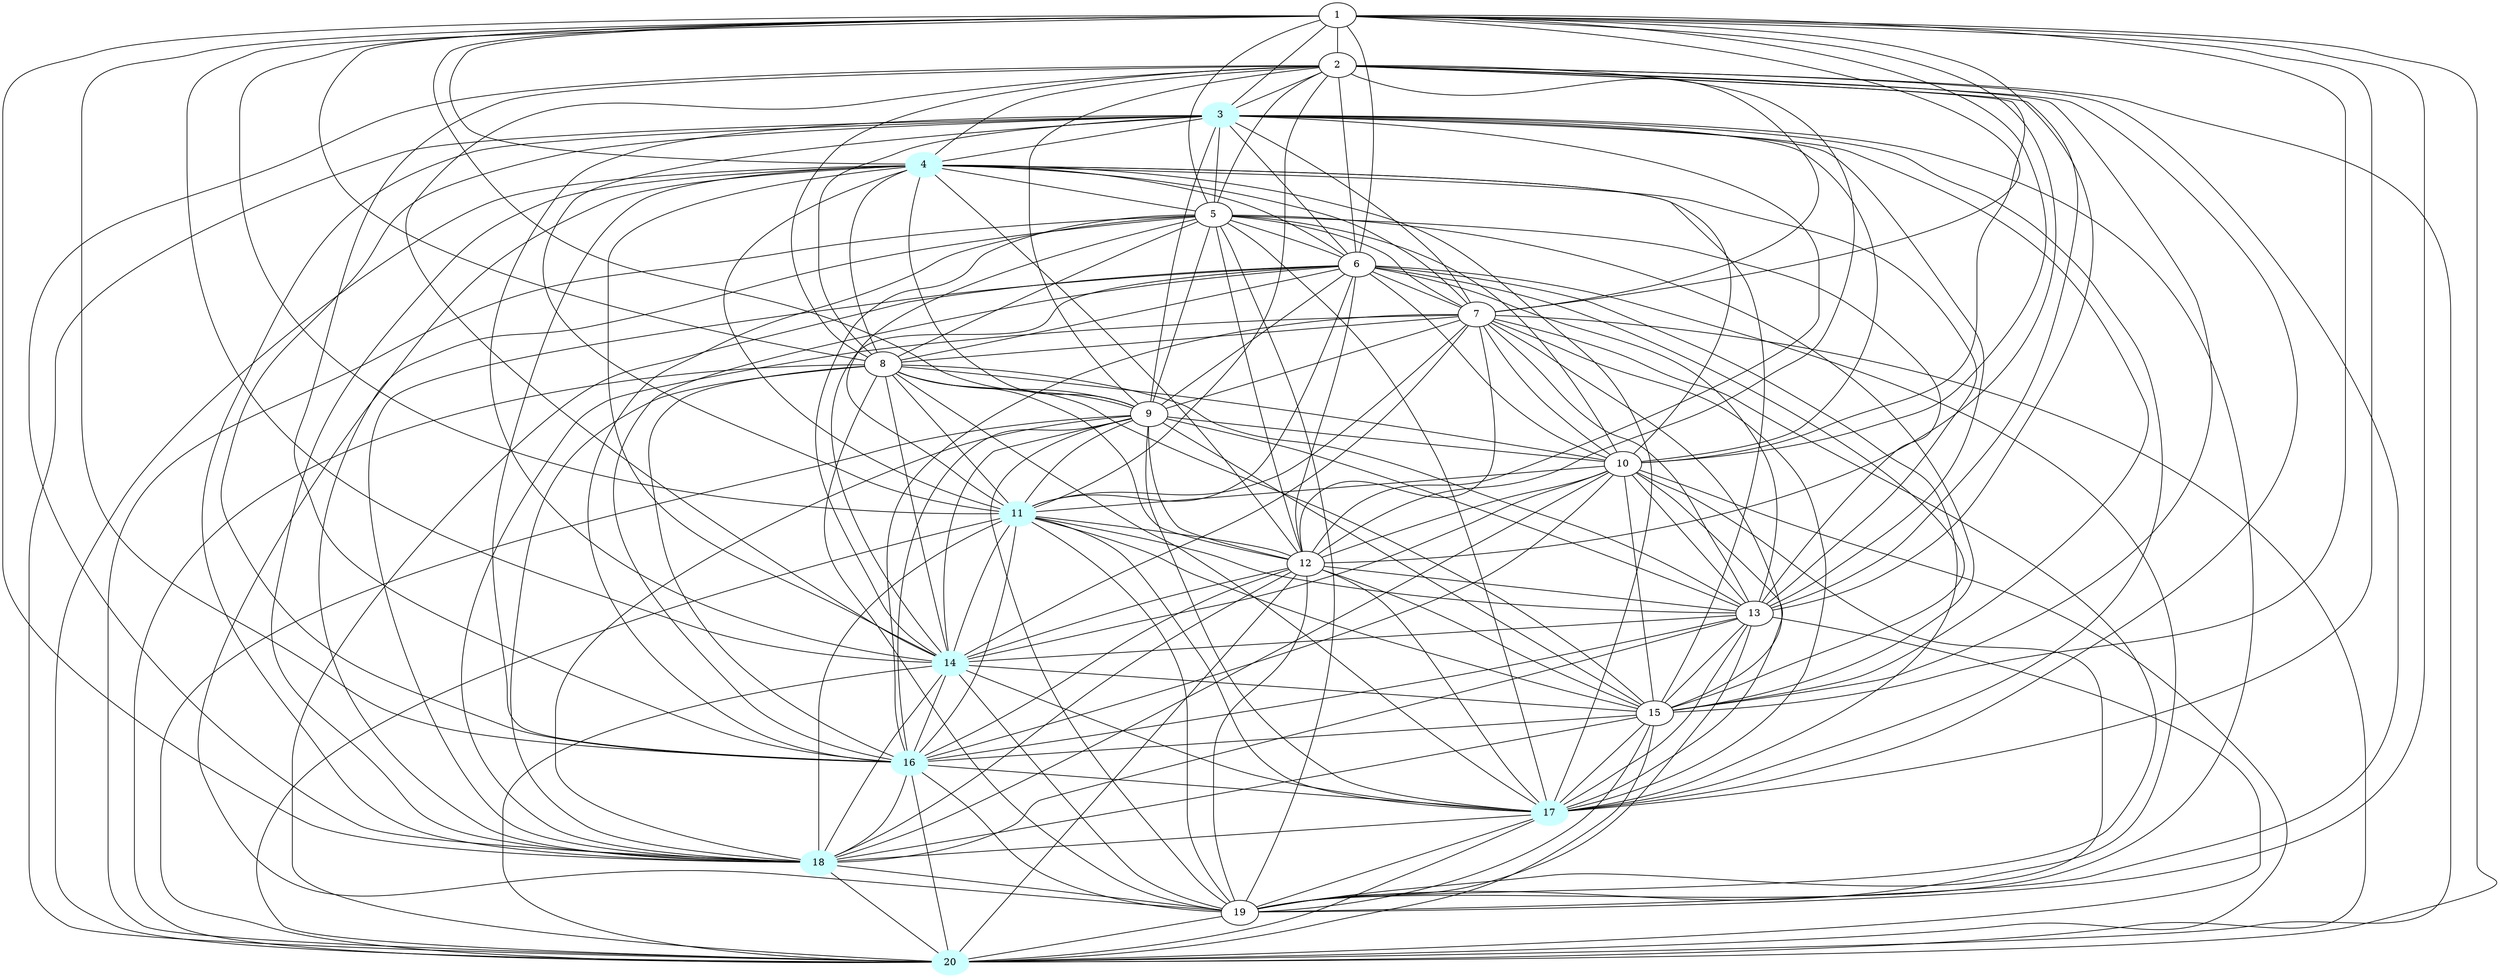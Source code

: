graph G {
    3 [style=filled, color="#CCFFFF"];
    4 [style=filled, color="#CCFFFF"];
    11 [style=filled, color="#CCFFFF"];
    14 [style=filled, color="#CCFFFF"];
    16 [style=filled, color="#CCFFFF"];
    17 [style=filled, color="#CCFFFF"];
    18 [style=filled, color="#CCFFFF"];
    20 [style=filled, color="#CCFFFF"];
    1 -- 2 [len= 3]
    1 -- 3 [len= 4]
    1 -- 4 [len= 4]
    1 -- 5 [len= 5]
    1 -- 6 [len= 5]
    1 -- 7 [len= 5]
    1 -- 8 [len= 3]
    1 -- 9 [len= 4]
    1 -- 10 [len= 3]
    1 -- 11 [len= 4]
    1 -- 12 [len= 4]
    1 -- 13 [len= 4]
    1 -- 14 [len= 3]
    1 -- 15 [len= 4]
    1 -- 16 [len= 4]
    1 -- 17 [len= 3]
    1 -- 18 [len= 4]
    1 -- 19 [len= 4]
    1 -- 20 [len= 3]
    2 -- 3 [len= 3]
    2 -- 4 [len= 3]
    2 -- 5 [len= 5]
    2 -- 6 [len= 5]
    2 -- 7 [len= 5]
    2 -- 8 [len= 3]
    2 -- 9 [len= 4]
    2 -- 10 [len= 4]
    2 -- 11 [len= 4]
    2 -- 12 [len= 3]
    2 -- 13 [len= 4]
    2 -- 14 [len= 3]
    2 -- 15 [len= 4]
    2 -- 16 [len= 4]
    2 -- 17 [len= 4]
    2 -- 18 [len= 4]
    2 -- 19 [len= 3]
    2 -- 20 [len= 3]
    3 -- 4 [len= 4]
    3 -- 5 [len= 5]
    3 -- 6 [len= 5]
    3 -- 7 [len= 5]
    3 -- 8 [len= 4]
    3 -- 9 [len= 4]
    3 -- 10 [len= 3]
    3 -- 11 [len= 3]
    3 -- 12 [len= 4]
    3 -- 13 [len= 4]
    3 -- 14 [len= 3]
    3 -- 15 [len= 3]
    3 -- 16 [len= 4]
    3 -- 17 [len= 4]
    3 -- 18 [len= 3]
    3 -- 19 [len= 4]
    3 -- 20 [len= 3]
    4 -- 5 [len= 5]
    4 -- 6 [len= 5]
    4 -- 7 [len= 4]
    4 -- 8 [len= 4]
    4 -- 9 [len= 4]
    4 -- 10 [len= 4]
    4 -- 11 [len= 4]
    4 -- 12 [len= 4]
    4 -- 13 [len= 3]
    4 -- 14 [len= 3]
    4 -- 15 [len= 4]
    4 -- 16 [len= 4]
    4 -- 17 [len= 3]
    4 -- 18 [len= 3]
    4 -- 19 [len= 4]
    4 -- 20 [len= 3]
    5 -- 6 [len= 5]
    5 -- 7 [len= 5]
    5 -- 8 [len= 5]
    5 -- 9 [len= 4]
    5 -- 10 [len= 4]
    5 -- 11 [len= 4]
    5 -- 12 [len= 4]
    5 -- 13 [len= 5]
    5 -- 14 [len= 5]
    5 -- 15 [len= 4]
    5 -- 16 [len= 4]
    5 -- 17 [len= 5]
    5 -- 18 [len= 5]
    5 -- 19 [len= 5]
    5 -- 20 [len= 4]
    6 -- 7 [len= 5]
    6 -- 8 [len= 5]
    6 -- 9 [len= 5]
    6 -- 10 [len= 4]
    6 -- 11 [len= 5]
    6 -- 12 [len= 4]
    6 -- 13 [len= 5]
    6 -- 14 [len= 4]
    6 -- 15 [len= 5]
    6 -- 16 [len= 5]
    6 -- 17 [len= 5]
    6 -- 18 [len= 5]
    6 -- 19 [len= 5]
    6 -- 20 [len= 4]
    7 -- 8 [len= 5]
    7 -- 9 [len= 5]
    7 -- 10 [len= 5]
    7 -- 11 [len= 4]
    7 -- 12 [len= 5]
    7 -- 13 [len= 4]
    7 -- 14 [len= 5]
    7 -- 15 [len= 5]
    7 -- 16 [len= 4]
    7 -- 17 [len= 5]
    7 -- 18 [len= 5]
    7 -- 19 [len= 5]
    7 -- 20 [len= 4]
    8 -- 9 [len= 4]
    8 -- 10 [len= 3]
    8 -- 11 [len= 4]
    8 -- 12 [len= 4]
    8 -- 13 [len= 4]
    8 -- 14 [len= 4]
    8 -- 15 [len= 3]
    8 -- 16 [len= 3]
    8 -- 17 [len= 4]
    8 -- 18 [len= 4]
    8 -- 19 [len= 3]
    8 -- 20 [len= 3]
    9 -- 10 [len= 4]
    9 -- 11 [len= 3]
    9 -- 12 [len= 3]
    9 -- 13 [len= 4]
    9 -- 14 [len= 4]
    9 -- 15 [len= 3]
    9 -- 16 [len= 3]
    9 -- 17 [len= 4]
    9 -- 18 [len= 3]
    9 -- 19 [len= 3]
    9 -- 20 [len= 4]
    10 -- 11 [len= 4]
    10 -- 12 [len= 3]
    10 -- 13 [len= 4]
    10 -- 14 [len= 4]
    10 -- 15 [len= 4]
    10 -- 16 [len= 4]
    10 -- 17 [len= 4]
    10 -- 18 [len= 4]
    10 -- 19 [len= 4]
    10 -- 20 [len= 3]
    11 -- 12 [len= 4]
    11 -- 13 [len= 4]
    11 -- 14 [len= 3]
    11 -- 15 [len= 3]
    11 -- 16 [len= 3]
    11 -- 17 [len= 3]
    11 -- 18 [len= 3]
    11 -- 19 [len= 3]
    11 -- 20 [len= 3]
    12 -- 13 [len= 4]
    12 -- 14 [len= 4]
    12 -- 15 [len= 3]
    12 -- 16 [len= 3]
    12 -- 17 [len= 4]
    12 -- 18 [len= 4]
    12 -- 19 [len= 4]
    12 -- 20 [len= 3]
    13 -- 14 [len= 4]
    13 -- 15 [len= 4]
    13 -- 16 [len= 3]
    13 -- 17 [len= 3]
    13 -- 18 [len= 3]
    13 -- 19 [len= 3]
    13 -- 20 [len= 3]
    14 -- 15 [len= 4]
    14 -- 16 [len= 3]
    14 -- 17 [len= 4]
    14 -- 18 [len= 4]
    14 -- 19 [len= 4]
    14 -- 20 [len= 3]
    15 -- 16 [len= 3]
    15 -- 17 [len= 4]
    15 -- 18 [len= 4]
    15 -- 19 [len= 4]
    15 -- 20 [len= 4]
    16 -- 17 [len= 4]
    16 -- 18 [len= 3]
    16 -- 19 [len= 3]
    16 -- 20 [len= 3]
    17 -- 18 [len= 3]
    17 -- 19 [len= 3]
    17 -- 20 [len= 3]
    18 -- 19 [len= 4]
    18 -- 20 [len= 3]
    19 -- 20 [len= 3]
}
